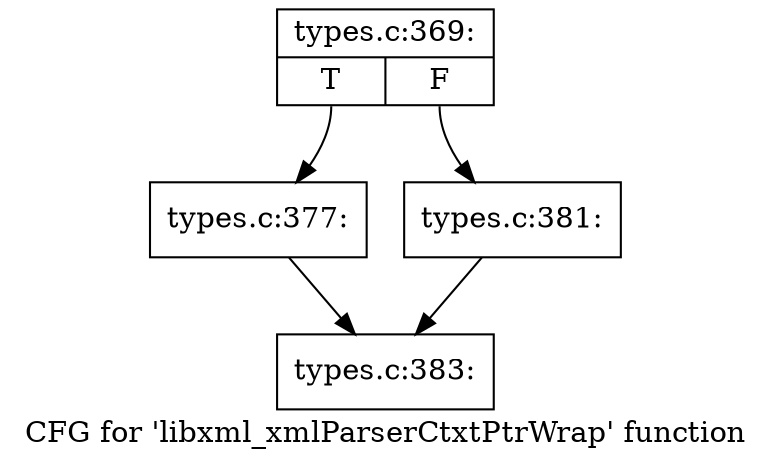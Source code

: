 digraph "CFG for 'libxml_xmlParserCtxtPtrWrap' function" {
	label="CFG for 'libxml_xmlParserCtxtPtrWrap' function";

	Node0x437a300 [shape=record,label="{types.c:369:|{<s0>T|<s1>F}}"];
	Node0x437a300:s0 -> Node0x4355ac0;
	Node0x437a300:s1 -> Node0x4355b10;
	Node0x4355ac0 [shape=record,label="{types.c:377:}"];
	Node0x4355ac0 -> Node0x437a5f0;
	Node0x4355b10 [shape=record,label="{types.c:381:}"];
	Node0x4355b10 -> Node0x437a5f0;
	Node0x437a5f0 [shape=record,label="{types.c:383:}"];
}
